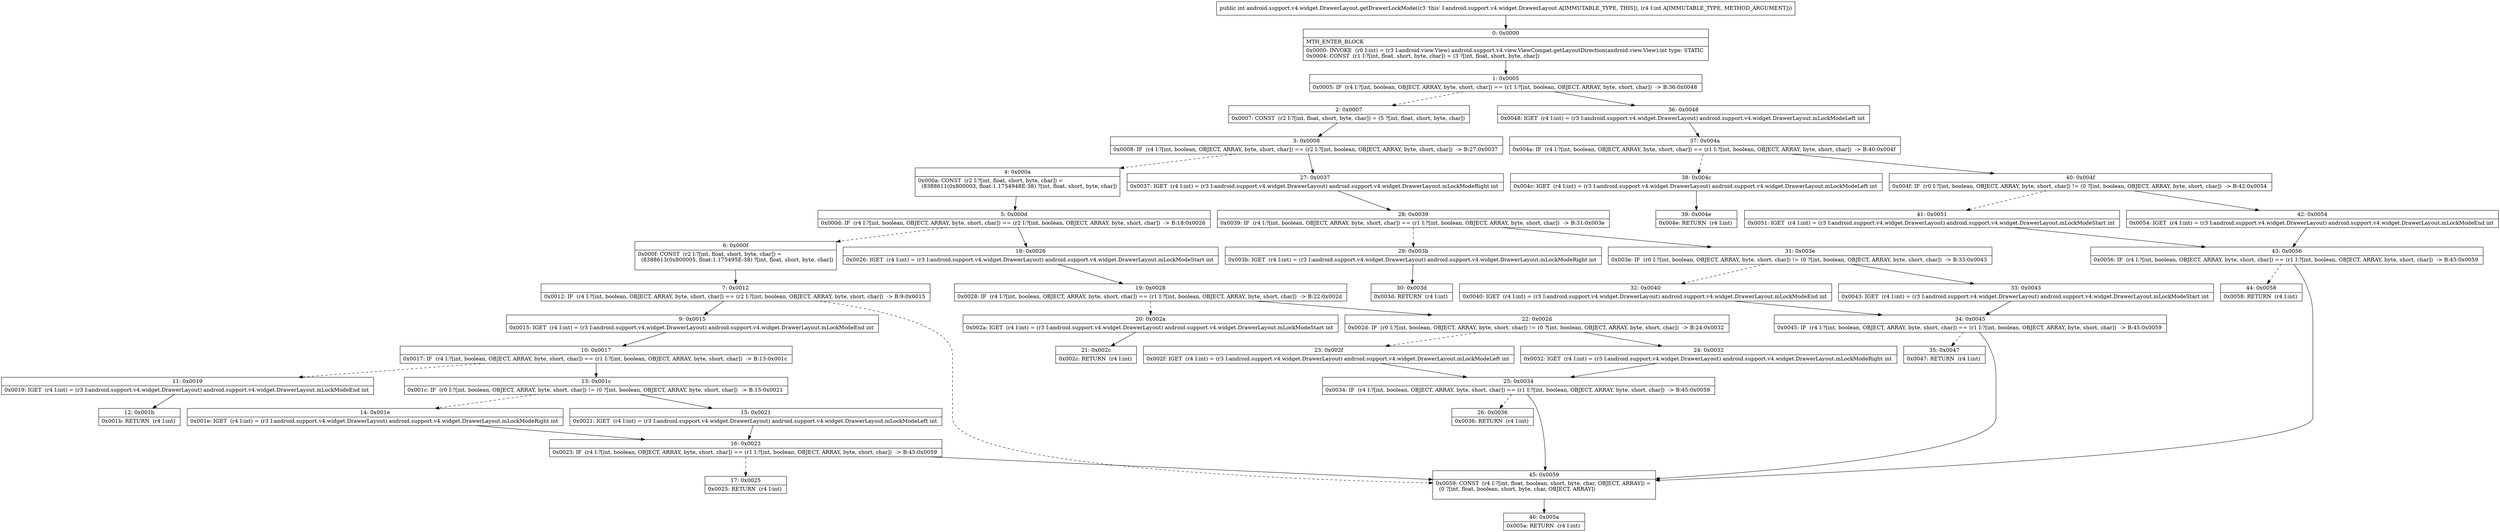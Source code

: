 digraph "CFG forandroid.support.v4.widget.DrawerLayout.getDrawerLockMode(I)I" {
Node_0 [shape=record,label="{0\:\ 0x0000|MTH_ENTER_BLOCK\l|0x0000: INVOKE  (r0 I:int) = (r3 I:android.view.View) android.support.v4.view.ViewCompat.getLayoutDirection(android.view.View):int type: STATIC \l0x0004: CONST  (r1 I:?[int, float, short, byte, char]) = (3 ?[int, float, short, byte, char]) \l}"];
Node_1 [shape=record,label="{1\:\ 0x0005|0x0005: IF  (r4 I:?[int, boolean, OBJECT, ARRAY, byte, short, char]) == (r1 I:?[int, boolean, OBJECT, ARRAY, byte, short, char])  \-\> B:36:0x0048 \l}"];
Node_2 [shape=record,label="{2\:\ 0x0007|0x0007: CONST  (r2 I:?[int, float, short, byte, char]) = (5 ?[int, float, short, byte, char]) \l}"];
Node_3 [shape=record,label="{3\:\ 0x0008|0x0008: IF  (r4 I:?[int, boolean, OBJECT, ARRAY, byte, short, char]) == (r2 I:?[int, boolean, OBJECT, ARRAY, byte, short, char])  \-\> B:27:0x0037 \l}"];
Node_4 [shape=record,label="{4\:\ 0x000a|0x000a: CONST  (r2 I:?[int, float, short, byte, char]) = \l  (8388611(0x800003, float:1.1754948E\-38) ?[int, float, short, byte, char])\l \l}"];
Node_5 [shape=record,label="{5\:\ 0x000d|0x000d: IF  (r4 I:?[int, boolean, OBJECT, ARRAY, byte, short, char]) == (r2 I:?[int, boolean, OBJECT, ARRAY, byte, short, char])  \-\> B:18:0x0026 \l}"];
Node_6 [shape=record,label="{6\:\ 0x000f|0x000f: CONST  (r2 I:?[int, float, short, byte, char]) = \l  (8388613(0x800005, float:1.175495E\-38) ?[int, float, short, byte, char])\l \l}"];
Node_7 [shape=record,label="{7\:\ 0x0012|0x0012: IF  (r4 I:?[int, boolean, OBJECT, ARRAY, byte, short, char]) == (r2 I:?[int, boolean, OBJECT, ARRAY, byte, short, char])  \-\> B:9:0x0015 \l}"];
Node_9 [shape=record,label="{9\:\ 0x0015|0x0015: IGET  (r4 I:int) = (r3 I:android.support.v4.widget.DrawerLayout) android.support.v4.widget.DrawerLayout.mLockModeEnd int \l}"];
Node_10 [shape=record,label="{10\:\ 0x0017|0x0017: IF  (r4 I:?[int, boolean, OBJECT, ARRAY, byte, short, char]) == (r1 I:?[int, boolean, OBJECT, ARRAY, byte, short, char])  \-\> B:13:0x001c \l}"];
Node_11 [shape=record,label="{11\:\ 0x0019|0x0019: IGET  (r4 I:int) = (r3 I:android.support.v4.widget.DrawerLayout) android.support.v4.widget.DrawerLayout.mLockModeEnd int \l}"];
Node_12 [shape=record,label="{12\:\ 0x001b|0x001b: RETURN  (r4 I:int) \l}"];
Node_13 [shape=record,label="{13\:\ 0x001c|0x001c: IF  (r0 I:?[int, boolean, OBJECT, ARRAY, byte, short, char]) != (0 ?[int, boolean, OBJECT, ARRAY, byte, short, char])  \-\> B:15:0x0021 \l}"];
Node_14 [shape=record,label="{14\:\ 0x001e|0x001e: IGET  (r4 I:int) = (r3 I:android.support.v4.widget.DrawerLayout) android.support.v4.widget.DrawerLayout.mLockModeRight int \l}"];
Node_15 [shape=record,label="{15\:\ 0x0021|0x0021: IGET  (r4 I:int) = (r3 I:android.support.v4.widget.DrawerLayout) android.support.v4.widget.DrawerLayout.mLockModeLeft int \l}"];
Node_16 [shape=record,label="{16\:\ 0x0023|0x0023: IF  (r4 I:?[int, boolean, OBJECT, ARRAY, byte, short, char]) == (r1 I:?[int, boolean, OBJECT, ARRAY, byte, short, char])  \-\> B:45:0x0059 \l}"];
Node_17 [shape=record,label="{17\:\ 0x0025|0x0025: RETURN  (r4 I:int) \l}"];
Node_18 [shape=record,label="{18\:\ 0x0026|0x0026: IGET  (r4 I:int) = (r3 I:android.support.v4.widget.DrawerLayout) android.support.v4.widget.DrawerLayout.mLockModeStart int \l}"];
Node_19 [shape=record,label="{19\:\ 0x0028|0x0028: IF  (r4 I:?[int, boolean, OBJECT, ARRAY, byte, short, char]) == (r1 I:?[int, boolean, OBJECT, ARRAY, byte, short, char])  \-\> B:22:0x002d \l}"];
Node_20 [shape=record,label="{20\:\ 0x002a|0x002a: IGET  (r4 I:int) = (r3 I:android.support.v4.widget.DrawerLayout) android.support.v4.widget.DrawerLayout.mLockModeStart int \l}"];
Node_21 [shape=record,label="{21\:\ 0x002c|0x002c: RETURN  (r4 I:int) \l}"];
Node_22 [shape=record,label="{22\:\ 0x002d|0x002d: IF  (r0 I:?[int, boolean, OBJECT, ARRAY, byte, short, char]) != (0 ?[int, boolean, OBJECT, ARRAY, byte, short, char])  \-\> B:24:0x0032 \l}"];
Node_23 [shape=record,label="{23\:\ 0x002f|0x002f: IGET  (r4 I:int) = (r3 I:android.support.v4.widget.DrawerLayout) android.support.v4.widget.DrawerLayout.mLockModeLeft int \l}"];
Node_24 [shape=record,label="{24\:\ 0x0032|0x0032: IGET  (r4 I:int) = (r3 I:android.support.v4.widget.DrawerLayout) android.support.v4.widget.DrawerLayout.mLockModeRight int \l}"];
Node_25 [shape=record,label="{25\:\ 0x0034|0x0034: IF  (r4 I:?[int, boolean, OBJECT, ARRAY, byte, short, char]) == (r1 I:?[int, boolean, OBJECT, ARRAY, byte, short, char])  \-\> B:45:0x0059 \l}"];
Node_26 [shape=record,label="{26\:\ 0x0036|0x0036: RETURN  (r4 I:int) \l}"];
Node_27 [shape=record,label="{27\:\ 0x0037|0x0037: IGET  (r4 I:int) = (r3 I:android.support.v4.widget.DrawerLayout) android.support.v4.widget.DrawerLayout.mLockModeRight int \l}"];
Node_28 [shape=record,label="{28\:\ 0x0039|0x0039: IF  (r4 I:?[int, boolean, OBJECT, ARRAY, byte, short, char]) == (r1 I:?[int, boolean, OBJECT, ARRAY, byte, short, char])  \-\> B:31:0x003e \l}"];
Node_29 [shape=record,label="{29\:\ 0x003b|0x003b: IGET  (r4 I:int) = (r3 I:android.support.v4.widget.DrawerLayout) android.support.v4.widget.DrawerLayout.mLockModeRight int \l}"];
Node_30 [shape=record,label="{30\:\ 0x003d|0x003d: RETURN  (r4 I:int) \l}"];
Node_31 [shape=record,label="{31\:\ 0x003e|0x003e: IF  (r0 I:?[int, boolean, OBJECT, ARRAY, byte, short, char]) != (0 ?[int, boolean, OBJECT, ARRAY, byte, short, char])  \-\> B:33:0x0043 \l}"];
Node_32 [shape=record,label="{32\:\ 0x0040|0x0040: IGET  (r4 I:int) = (r3 I:android.support.v4.widget.DrawerLayout) android.support.v4.widget.DrawerLayout.mLockModeEnd int \l}"];
Node_33 [shape=record,label="{33\:\ 0x0043|0x0043: IGET  (r4 I:int) = (r3 I:android.support.v4.widget.DrawerLayout) android.support.v4.widget.DrawerLayout.mLockModeStart int \l}"];
Node_34 [shape=record,label="{34\:\ 0x0045|0x0045: IF  (r4 I:?[int, boolean, OBJECT, ARRAY, byte, short, char]) == (r1 I:?[int, boolean, OBJECT, ARRAY, byte, short, char])  \-\> B:45:0x0059 \l}"];
Node_35 [shape=record,label="{35\:\ 0x0047|0x0047: RETURN  (r4 I:int) \l}"];
Node_36 [shape=record,label="{36\:\ 0x0048|0x0048: IGET  (r4 I:int) = (r3 I:android.support.v4.widget.DrawerLayout) android.support.v4.widget.DrawerLayout.mLockModeLeft int \l}"];
Node_37 [shape=record,label="{37\:\ 0x004a|0x004a: IF  (r4 I:?[int, boolean, OBJECT, ARRAY, byte, short, char]) == (r1 I:?[int, boolean, OBJECT, ARRAY, byte, short, char])  \-\> B:40:0x004f \l}"];
Node_38 [shape=record,label="{38\:\ 0x004c|0x004c: IGET  (r4 I:int) = (r3 I:android.support.v4.widget.DrawerLayout) android.support.v4.widget.DrawerLayout.mLockModeLeft int \l}"];
Node_39 [shape=record,label="{39\:\ 0x004e|0x004e: RETURN  (r4 I:int) \l}"];
Node_40 [shape=record,label="{40\:\ 0x004f|0x004f: IF  (r0 I:?[int, boolean, OBJECT, ARRAY, byte, short, char]) != (0 ?[int, boolean, OBJECT, ARRAY, byte, short, char])  \-\> B:42:0x0054 \l}"];
Node_41 [shape=record,label="{41\:\ 0x0051|0x0051: IGET  (r4 I:int) = (r3 I:android.support.v4.widget.DrawerLayout) android.support.v4.widget.DrawerLayout.mLockModeStart int \l}"];
Node_42 [shape=record,label="{42\:\ 0x0054|0x0054: IGET  (r4 I:int) = (r3 I:android.support.v4.widget.DrawerLayout) android.support.v4.widget.DrawerLayout.mLockModeEnd int \l}"];
Node_43 [shape=record,label="{43\:\ 0x0056|0x0056: IF  (r4 I:?[int, boolean, OBJECT, ARRAY, byte, short, char]) == (r1 I:?[int, boolean, OBJECT, ARRAY, byte, short, char])  \-\> B:45:0x0059 \l}"];
Node_44 [shape=record,label="{44\:\ 0x0058|0x0058: RETURN  (r4 I:int) \l}"];
Node_45 [shape=record,label="{45\:\ 0x0059|0x0059: CONST  (r4 I:?[int, float, boolean, short, byte, char, OBJECT, ARRAY]) = \l  (0 ?[int, float, boolean, short, byte, char, OBJECT, ARRAY])\l \l}"];
Node_46 [shape=record,label="{46\:\ 0x005a|0x005a: RETURN  (r4 I:int) \l}"];
MethodNode[shape=record,label="{public int android.support.v4.widget.DrawerLayout.getDrawerLockMode((r3 'this' I:android.support.v4.widget.DrawerLayout A[IMMUTABLE_TYPE, THIS]), (r4 I:int A[IMMUTABLE_TYPE, METHOD_ARGUMENT])) }"];
MethodNode -> Node_0;
Node_0 -> Node_1;
Node_1 -> Node_2[style=dashed];
Node_1 -> Node_36;
Node_2 -> Node_3;
Node_3 -> Node_4[style=dashed];
Node_3 -> Node_27;
Node_4 -> Node_5;
Node_5 -> Node_6[style=dashed];
Node_5 -> Node_18;
Node_6 -> Node_7;
Node_7 -> Node_9;
Node_7 -> Node_45[style=dashed];
Node_9 -> Node_10;
Node_10 -> Node_11[style=dashed];
Node_10 -> Node_13;
Node_11 -> Node_12;
Node_13 -> Node_14[style=dashed];
Node_13 -> Node_15;
Node_14 -> Node_16;
Node_15 -> Node_16;
Node_16 -> Node_17[style=dashed];
Node_16 -> Node_45;
Node_18 -> Node_19;
Node_19 -> Node_20[style=dashed];
Node_19 -> Node_22;
Node_20 -> Node_21;
Node_22 -> Node_23[style=dashed];
Node_22 -> Node_24;
Node_23 -> Node_25;
Node_24 -> Node_25;
Node_25 -> Node_26[style=dashed];
Node_25 -> Node_45;
Node_27 -> Node_28;
Node_28 -> Node_29[style=dashed];
Node_28 -> Node_31;
Node_29 -> Node_30;
Node_31 -> Node_32[style=dashed];
Node_31 -> Node_33;
Node_32 -> Node_34;
Node_33 -> Node_34;
Node_34 -> Node_35[style=dashed];
Node_34 -> Node_45;
Node_36 -> Node_37;
Node_37 -> Node_38[style=dashed];
Node_37 -> Node_40;
Node_38 -> Node_39;
Node_40 -> Node_41[style=dashed];
Node_40 -> Node_42;
Node_41 -> Node_43;
Node_42 -> Node_43;
Node_43 -> Node_44[style=dashed];
Node_43 -> Node_45;
Node_45 -> Node_46;
}

